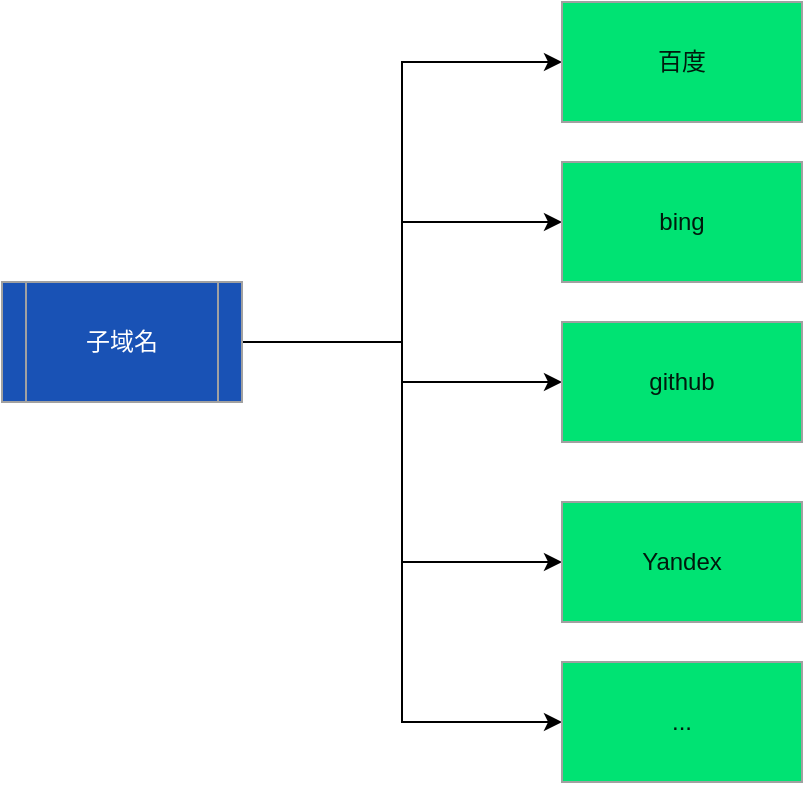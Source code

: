 <mxfile version="18.0.7" type="github">
  <diagram id="prtHgNgQTEPvFCAcTncT" name="Page-1">
    <mxGraphModel dx="1422" dy="794" grid="1" gridSize="10" guides="1" tooltips="1" connect="1" arrows="1" fold="1" page="1" pageScale="1" pageWidth="827" pageHeight="1169" math="0" shadow="0">
      <root>
        <mxCell id="0" />
        <mxCell id="1" parent="0" />
        <mxCell id="8NRRY1c7vRtEicuSkaQX-30" style="edgeStyle=orthogonalEdgeStyle;rounded=0;orthogonalLoop=1;jettySize=auto;html=1;entryX=0;entryY=0.5;entryDx=0;entryDy=0;fontColor=#FFFFFF;" edge="1" parent="1" source="8NRRY1c7vRtEicuSkaQX-24" target="8NRRY1c7vRtEicuSkaQX-26">
          <mxGeometry relative="1" as="geometry" />
        </mxCell>
        <mxCell id="8NRRY1c7vRtEicuSkaQX-34" style="edgeStyle=orthogonalEdgeStyle;rounded=0;orthogonalLoop=1;jettySize=auto;html=1;fontColor=#FFFFFF;" edge="1" parent="1" source="8NRRY1c7vRtEicuSkaQX-24" target="8NRRY1c7vRtEicuSkaQX-25">
          <mxGeometry relative="1" as="geometry" />
        </mxCell>
        <mxCell id="8NRRY1c7vRtEicuSkaQX-35" style="edgeStyle=orthogonalEdgeStyle;rounded=0;orthogonalLoop=1;jettySize=auto;html=1;entryX=0;entryY=0.5;entryDx=0;entryDy=0;fontColor=#FFFFFF;" edge="1" parent="1" source="8NRRY1c7vRtEicuSkaQX-24" target="8NRRY1c7vRtEicuSkaQX-29">
          <mxGeometry relative="1" as="geometry" />
        </mxCell>
        <mxCell id="8NRRY1c7vRtEicuSkaQX-37" style="edgeStyle=orthogonalEdgeStyle;rounded=0;orthogonalLoop=1;jettySize=auto;html=1;entryX=0;entryY=0.5;entryDx=0;entryDy=0;fontColor=#FFFFFF;" edge="1" parent="1" source="8NRRY1c7vRtEicuSkaQX-24" target="8NRRY1c7vRtEicuSkaQX-28">
          <mxGeometry relative="1" as="geometry" />
        </mxCell>
        <mxCell id="8NRRY1c7vRtEicuSkaQX-38" style="edgeStyle=orthogonalEdgeStyle;rounded=0;orthogonalLoop=1;jettySize=auto;html=1;entryX=0;entryY=0.5;entryDx=0;entryDy=0;fontColor=#FFFFFF;" edge="1" parent="1" source="8NRRY1c7vRtEicuSkaQX-24" target="8NRRY1c7vRtEicuSkaQX-39">
          <mxGeometry relative="1" as="geometry">
            <mxPoint x="420" y="570" as="targetPoint" />
          </mxGeometry>
        </mxCell>
        <mxCell id="8NRRY1c7vRtEicuSkaQX-24" value="子域名" style="shape=process;whiteSpace=wrap;html=1;backgroundOutline=1;labelBackgroundColor=#1952B5;fontColor=#FFFFFF;strokeColor=#A1A1A1;fillColor=#1952B5;" vertex="1" parent="1">
          <mxGeometry x="140" y="350" width="120" height="60" as="geometry" />
        </mxCell>
        <mxCell id="8NRRY1c7vRtEicuSkaQX-25" value="bing" style="rounded=0;whiteSpace=wrap;html=1;labelBackgroundColor=#00E373;fontColor=#00190D;strokeColor=#A1A1A1;fillColor=#00E373;" vertex="1" parent="1">
          <mxGeometry x="420" y="290" width="120" height="60" as="geometry" />
        </mxCell>
        <mxCell id="8NRRY1c7vRtEicuSkaQX-26" value="百度" style="rounded=0;whiteSpace=wrap;html=1;labelBackgroundColor=#00E373;fontColor=#00190D;strokeColor=#A1A1A1;fillColor=#00E373;" vertex="1" parent="1">
          <mxGeometry x="420" y="210" width="120" height="60" as="geometry" />
        </mxCell>
        <mxCell id="8NRRY1c7vRtEicuSkaQX-28" value="Yandex" style="rounded=0;whiteSpace=wrap;html=1;labelBackgroundColor=#00E373;fontColor=#00190D;strokeColor=#A1A1A1;fillColor=#00E373;" vertex="1" parent="1">
          <mxGeometry x="420" y="460" width="120" height="60" as="geometry" />
        </mxCell>
        <mxCell id="8NRRY1c7vRtEicuSkaQX-29" value="github" style="rounded=0;whiteSpace=wrap;html=1;labelBackgroundColor=#00E373;fontColor=#00190D;strokeColor=#A1A1A1;fillColor=#00E373;" vertex="1" parent="1">
          <mxGeometry x="420" y="370" width="120" height="60" as="geometry" />
        </mxCell>
        <mxCell id="8NRRY1c7vRtEicuSkaQX-39" value="..." style="rounded=0;whiteSpace=wrap;html=1;labelBackgroundColor=#00E373;fontColor=#00190D;strokeColor=#A1A1A1;fillColor=#00E373;" vertex="1" parent="1">
          <mxGeometry x="420" y="540" width="120" height="60" as="geometry" />
        </mxCell>
      </root>
    </mxGraphModel>
  </diagram>
</mxfile>
